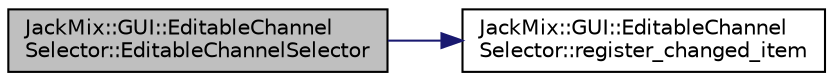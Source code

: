 digraph "JackMix::GUI::EditableChannelSelector::EditableChannelSelector"
{
 // LATEX_PDF_SIZE
  edge [fontname="Helvetica",fontsize="10",labelfontname="Helvetica",labelfontsize="10"];
  node [fontname="Helvetica",fontsize="10",shape=record];
  rankdir="LR";
  Node1 [label="JackMix::GUI::EditableChannel\lSelector::EditableChannelSelector",height=0.2,width=0.4,color="black", fillcolor="grey75", style="filled", fontcolor="black",tooltip=" "];
  Node1 -> Node2 [color="midnightblue",fontsize="10",style="solid",fontname="Helvetica"];
  Node2 [label="JackMix::GUI::EditableChannel\lSelector::register_changed_item",height=0.2,width=0.4,color="black", fillcolor="white", style="filled",URL="$d3/d21/class_jack_mix_1_1_g_u_i_1_1_editable_channel_selector.html#a0c06231a8e642407b0d584356cdef196",tooltip="Handle user edits of list contents"];
}
